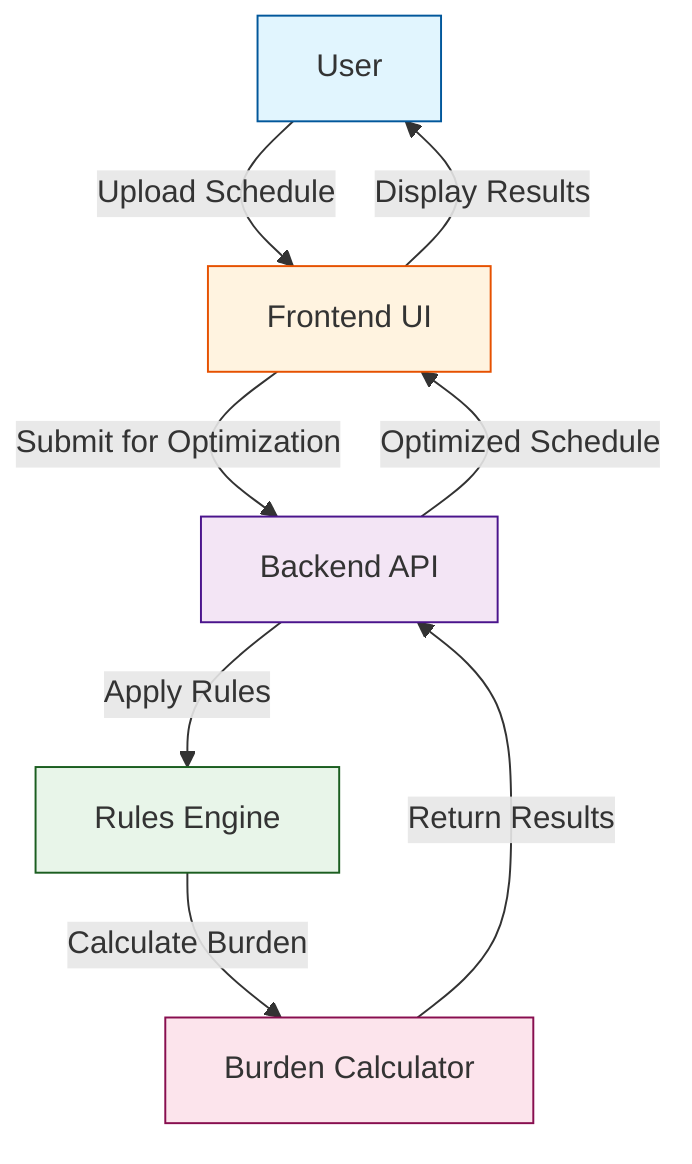 graph TD
    A[User] -->|Upload Schedule| B[Frontend UI]
    B -->|Submit for Optimization| C[Backend API]
    C -->|Apply Rules| D[Rules Engine]
    D -->|Calculate Burden| E[Burden Calculator]
    E -->|Return Results| C
    C -->|Optimized Schedule| B
    B -->|Display Results| A
    
    style A fill:#e1f5fe,stroke:#01579b
    style B fill:#fff3e0,stroke:#e65100
    style C fill:#f3e5f5,stroke:#4a148c
    style D fill:#e8f5e9,stroke:#1b5e20
    style E fill:#fce4ec,stroke:#880e4f